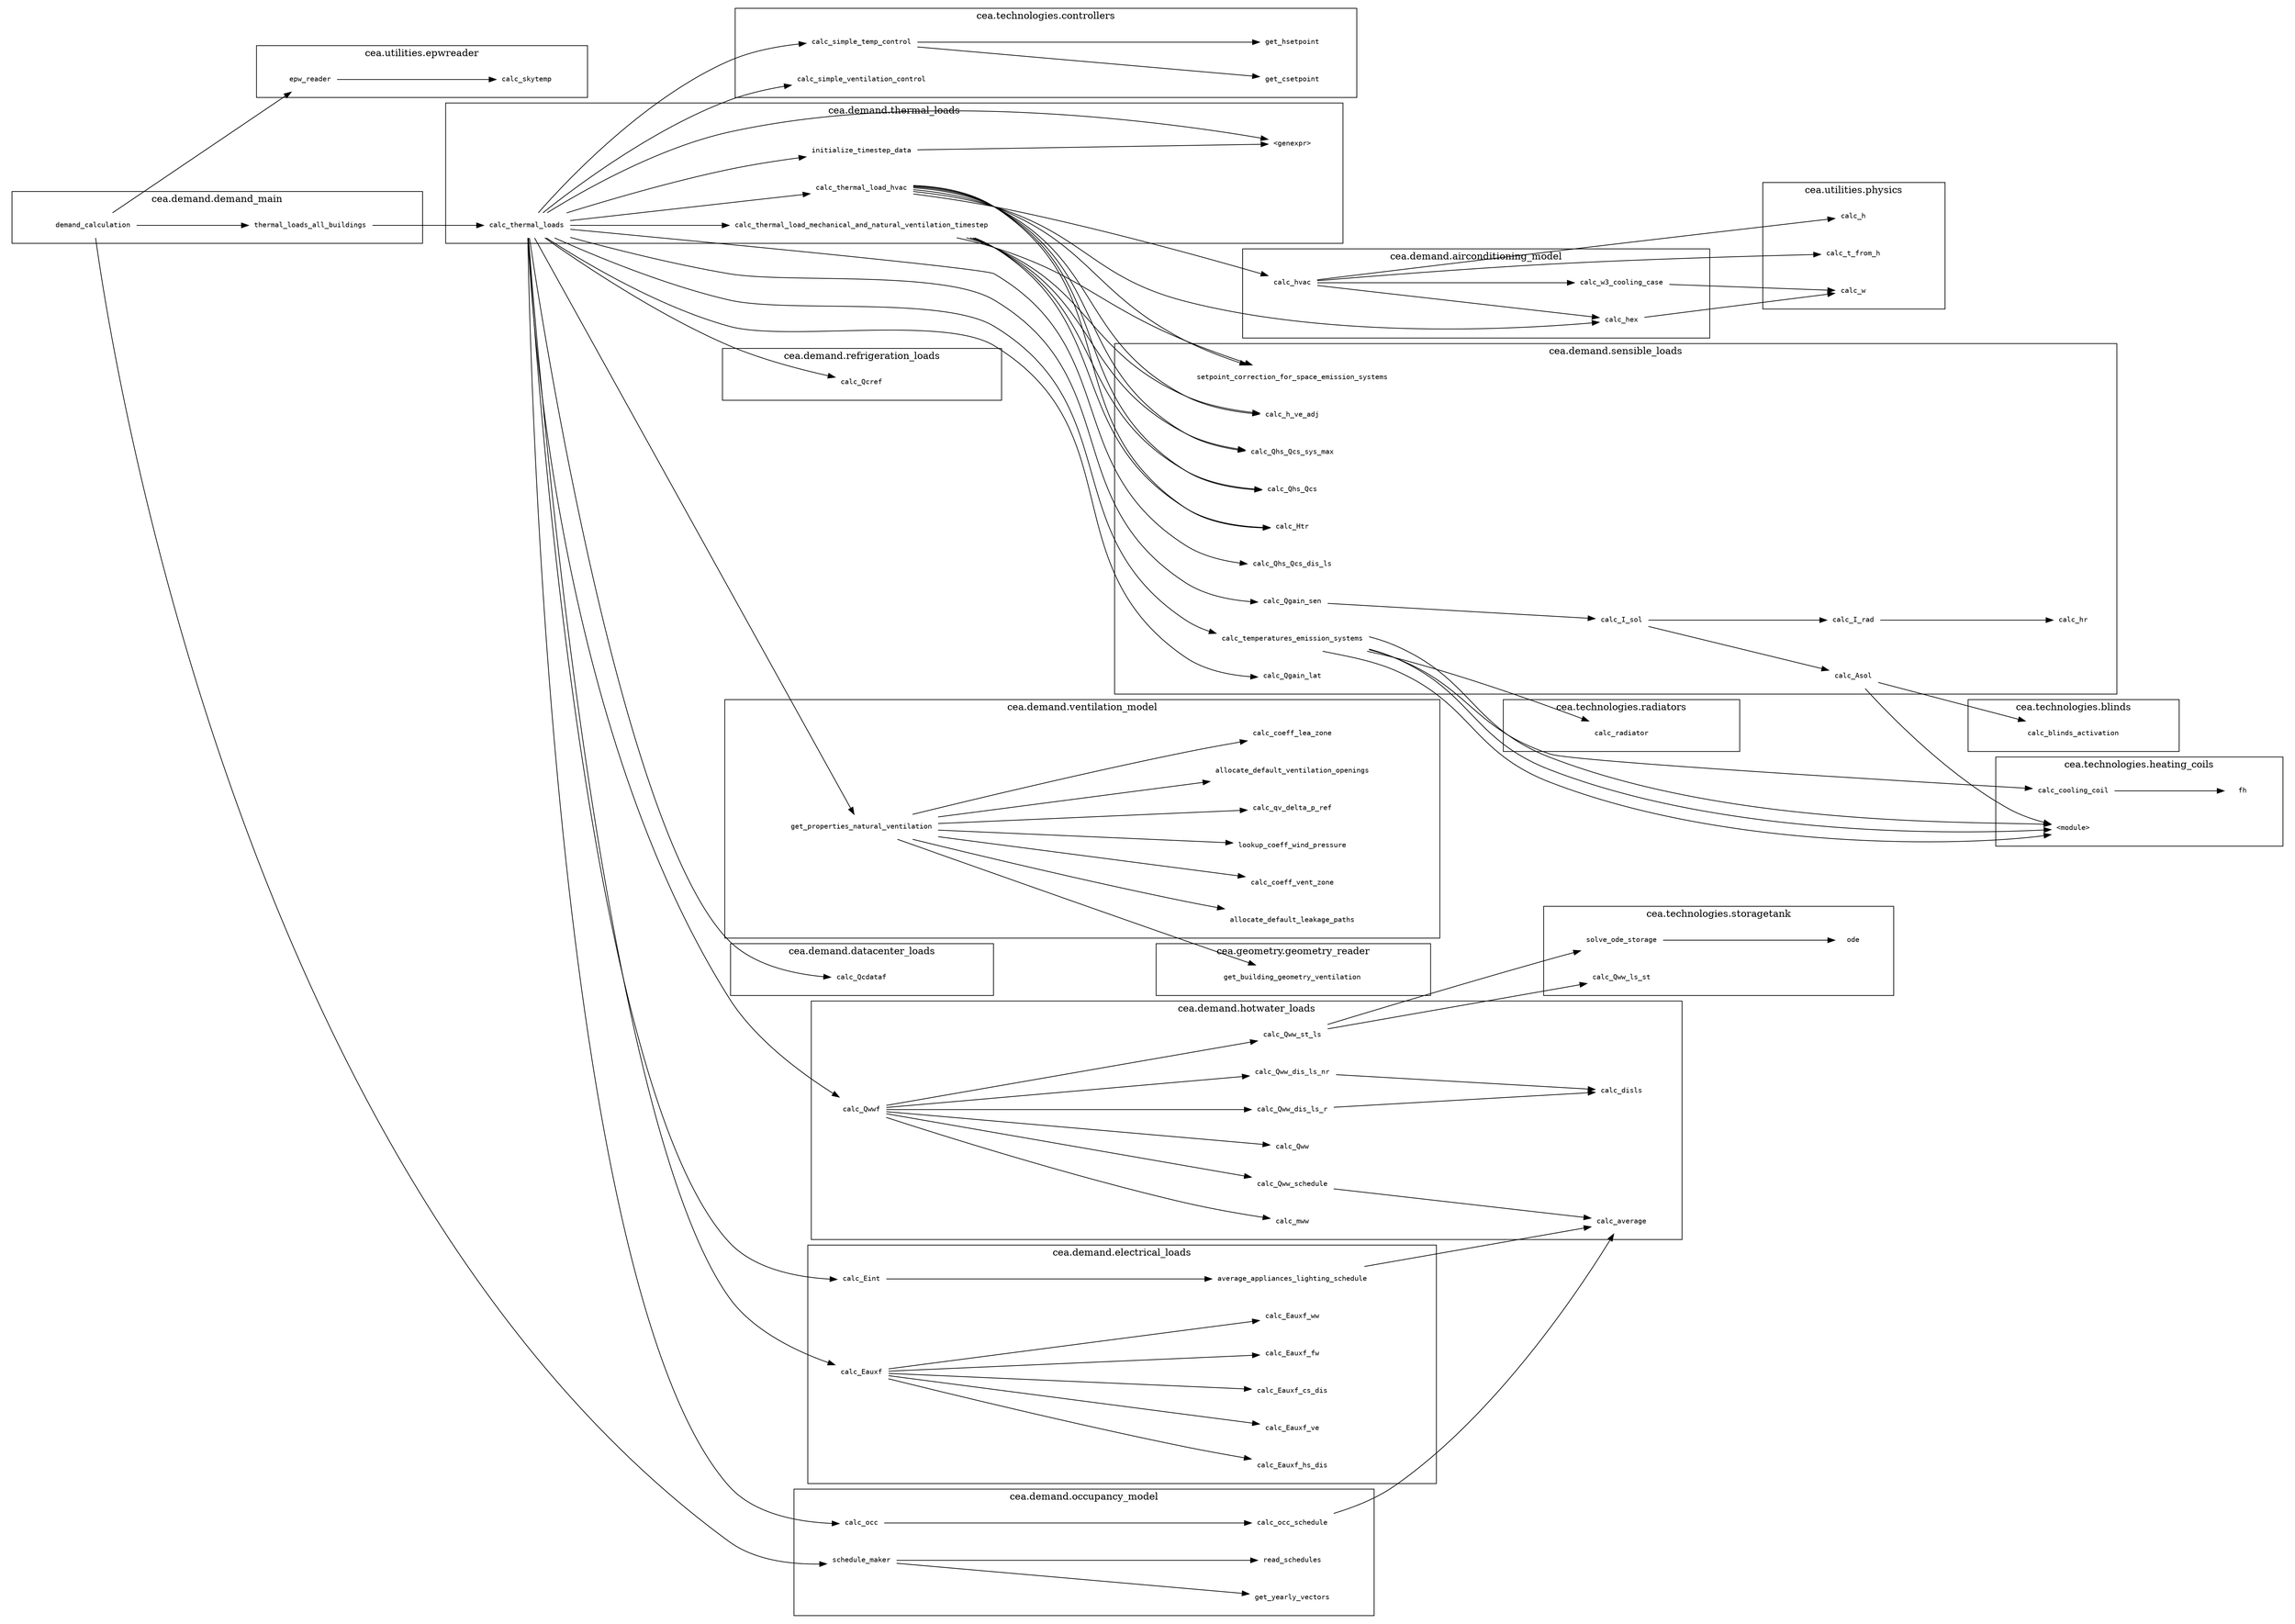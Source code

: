 digraph demand_function_graph {
  rankdir=LR;
  ratio=0.7072135785007072;
  edge[weight=1.2];
  node [shape=plaintext, ranksep=0.7, nodesep=0.7, fontsize=10, fontname=monospace, color=none];
  subgraph "cluster_cea.demand.thermal_loads" {
    "initialize_timestep_data";
    "<genexpr>";
    "calc_thermal_load_mechanical_and_natural_ventilation_timestep";
    "calc_thermal_loads";
    "calc_thermal_load_hvac";
    label="cea.demand.thermal_loads";
  }
  subgraph "cluster_cea.demand.sensible_loads" {
    "calc_I_sol";
    "calc_I_rad";
    "calc_Qhs_Qcs_dis_ls";
    "calc_Asol";
    "calc_temperatures_emission_systems";
    "calc_Htr";
    "calc_hr";
    "calc_Qgain_sen";
    "calc_Qgain_lat";
    "setpoint_correction_for_space_emission_systems";
    "calc_h_ve_adj";
    "calc_Qhs_Qcs_sys_max";
    "calc_Qhs_Qcs";
    label="cea.demand.sensible_loads";
  }
  subgraph "cluster_cea.utilities.epwreader" {
    "calc_skytemp";
    "epw_reader";
    label="cea.utilities.epwreader";
  }
  subgraph "cluster_cea.demand.refrigeration_loads" {
    "calc_Qcref";
    label="cea.demand.refrigeration_loads";
  }
  subgraph "cluster_cea.demand.ventilation_model" {
    "allocate_default_leakage_paths";
    "get_properties_natural_ventilation";
    "calc_coeff_vent_zone";
    "lookup_coeff_wind_pressure";
    "calc_qv_delta_p_ref";
    "allocate_default_ventilation_openings";
    "calc_coeff_lea_zone";
    label="cea.demand.ventilation_model";
  }
  subgraph "cluster_cea.utilities.physics" {
    "calc_h";
    "calc_w";
    "calc_t_from_h";
    label="cea.utilities.physics";
  }
  subgraph "cluster_cea.technologies.heating_coils" {
    "fh";
    "calc_cooling_coil";
    "<module>";
    label="cea.technologies.heating_coils";
  }
  subgraph "cluster_cea.demand.datacenter_loads" {
    "calc_Qcdataf";
    label="cea.demand.datacenter_loads";
  }
  subgraph "cluster_cea.demand.airconditioning_model" {
    "calc_hvac";
    "calc_w3_cooling_case";
    "calc_hex";
    label="cea.demand.airconditioning_model";
  }
  subgraph "cluster_cea.demand.hotwater_loads" {
    "calc_disls";
    "calc_mww";
    "calc_Qww_schedule";
    "calc_Qww";
    "calc_Qwwf";
    "calc_average";
    "calc_Qww_st_ls";
    "calc_Qww_dis_ls_r";
    "calc_Qww_dis_ls_nr";
    label="cea.demand.hotwater_loads";
  }
  subgraph "cluster_cea.geometry.geometry_reader" {
    "get_building_geometry_ventilation";
    label="cea.geometry.geometry_reader";
  }
  subgraph "cluster_cea.technologies.radiators" {
    "calc_radiator";
    "<module>";
    label="cea.technologies.radiators";
  }
  subgraph "cluster_cea.technologies.blinds" {
    "<module>";
    "calc_blinds_activation";
    label="cea.technologies.blinds";
  }
  subgraph "cluster_cea.demand.electrical_loads" {
    "calc_Eauxf_ve";
    "calc_Eauxf_cs_dis";
    "calc_average";
    "calc_Eauxf_fw";
    "calc_Eauxf_ww";
    "average_appliances_lighting_schedule";
    "calc_Eauxf_hs_dis";
    "calc_Eint";
    "calc_Eauxf";
    label="cea.demand.electrical_loads";
  }
  subgraph "cluster_cea.technologies.controllers" {
    "calc_simple_temp_control";
    "get_csetpoint";
    "get_hsetpoint";
    "calc_simple_ventilation_control";
    label="cea.technologies.controllers";
  }
  subgraph "cluster_cea.demand.demand_main" {
    "thermal_loads_all_buildings";
    "demand_calculation";
    label="cea.demand.demand_main";
  }
  subgraph "cluster_cea.technologies.storagetank" {
    "ode";
    "solve_ode_storage";
    "calc_Qww_ls_st";
    label="cea.technologies.storagetank";
  }
  subgraph "cluster_cea.technologies.tabs" {
    "<module>";
    label="cea.technologies.tabs";
  }
  subgraph "cluster_cea.demand.occupancy_model" {
    "schedule_maker";
    "calc_occ";
    "calc_average";
    "get_yearly_vectors";
    "calc_occ_schedule";
    "read_schedules";
    label="cea.demand.occupancy_model";
  }
  "demand_calculation" -> "epw_reader";
  "epw_reader" -> "calc_skytemp";
  "demand_calculation" -> "schedule_maker";
  "schedule_maker" -> "read_schedules";
  "schedule_maker" -> "get_yearly_vectors";
  "demand_calculation" -> "thermal_loads_all_buildings";
  "thermal_loads_all_buildings" -> "calc_thermal_loads";
  "calc_thermal_loads" -> "initialize_timestep_data";
  "initialize_timestep_data" -> "<genexpr>";
  "calc_thermal_loads" -> "calc_occ";
  "calc_occ" -> "calc_occ_schedule";
  "calc_occ_schedule" -> "calc_average";
  "calc_thermal_loads" -> "calc_Eint";
  "calc_Eint" -> "average_appliances_lighting_schedule";
  "average_appliances_lighting_schedule" -> "calc_average";
  "calc_thermal_loads" -> "calc_Qcref";
  "calc_thermal_loads" -> "calc_Qcdataf";
  "calc_thermal_loads" -> "calc_simple_temp_control";
  "calc_simple_temp_control" -> "get_hsetpoint";
  "calc_simple_temp_control" -> "get_csetpoint";
  "calc_thermal_loads" -> "calc_simple_ventilation_control";
  "calc_thermal_loads" -> "calc_Qgain_lat";
  "calc_thermal_loads" -> "get_properties_natural_ventilation";
  "get_properties_natural_ventilation" -> "calc_qv_delta_p_ref";
  "get_properties_natural_ventilation" -> "get_building_geometry_ventilation";
  "get_properties_natural_ventilation" -> "calc_coeff_lea_zone";
  "get_properties_natural_ventilation" -> "allocate_default_leakage_paths";
  "get_properties_natural_ventilation" -> "lookup_coeff_wind_pressure";
  "get_properties_natural_ventilation" -> "calc_coeff_vent_zone";
  "get_properties_natural_ventilation" -> "allocate_default_ventilation_openings";
  "calc_thermal_loads" -> "calc_Qgain_sen";
  "calc_Qgain_sen" -> "calc_I_sol";
  "calc_I_sol" -> "calc_Asol";
  "calc_Asol" -> "<module>";
  "calc_Asol" -> "calc_blinds_activation";
  "calc_I_sol" -> "calc_I_rad";
  "calc_I_rad" -> "calc_hr";
  "calc_thermal_loads" -> "calc_thermal_load_hvac";
  "calc_thermal_load_hvac" -> "setpoint_correction_for_space_emission_systems";
  "calc_thermal_load_hvac" -> "calc_Qhs_Qcs_sys_max";
  "calc_thermal_load_hvac" -> "calc_hex";
  "calc_hex" -> "calc_w";
  "calc_thermal_load_hvac" -> "calc_h_ve_adj";
  "calc_thermal_load_hvac" -> "calc_Htr";
  "calc_thermal_load_hvac" -> "calc_Qhs_Qcs";
  "calc_thermal_load_hvac" -> "calc_hvac";
  "calc_hvac" -> "calc_hex";
  "calc_hvac" -> "calc_h";
  "calc_hvac" -> "calc_t_from_h";
  "calc_hvac" -> "calc_w3_cooling_case";
  "calc_w3_cooling_case" -> "calc_w";
  "calc_thermal_loads" -> "calc_thermal_load_mechanical_and_natural_ventilation_timestep";
  "calc_thermal_load_mechanical_and_natural_ventilation_timestep" -> "setpoint_correction_for_space_emission_systems";
  "calc_thermal_load_mechanical_and_natural_ventilation_timestep" -> "calc_Qhs_Qcs_sys_max";
  "calc_thermal_load_mechanical_and_natural_ventilation_timestep" -> "calc_h_ve_adj";
  "calc_thermal_load_mechanical_and_natural_ventilation_timestep" -> "calc_Htr";
  "calc_thermal_load_mechanical_and_natural_ventilation_timestep" -> "calc_Qhs_Qcs";
  "calc_thermal_loads" -> "calc_Qhs_Qcs_dis_ls";
  "calc_thermal_loads" -> "calc_temperatures_emission_systems";
  "calc_temperatures_emission_systems" -> "<module>";
  "calc_temperatures_emission_systems" -> "<module>";
  "calc_temperatures_emission_systems" -> "<module>";
  "calc_temperatures_emission_systems" -> "calc_radiator";
  "calc_temperatures_emission_systems" -> "calc_cooling_coil";
  "calc_cooling_coil" -> "fh";
  "calc_thermal_loads" -> "calc_Qwwf";
  "calc_Qwwf" -> "calc_Qww_schedule";
  "calc_Qww_schedule" -> "calc_average";
  "calc_Qwwf" -> "calc_mww";
  "calc_Qwwf" -> "calc_Qww";
  "calc_Qwwf" -> "calc_Qww_dis_ls_r";
  "calc_Qww_dis_ls_r" -> "calc_disls";
  "calc_Qwwf" -> "calc_Qww_dis_ls_nr";
  "calc_Qww_dis_ls_nr" -> "calc_disls";
  "calc_Qwwf" -> "calc_Qww_st_ls";
  "calc_Qww_st_ls" -> "calc_Qww_ls_st";
  "calc_Qww_st_ls" -> "solve_ode_storage";
  "solve_ode_storage" -> "ode";
  "calc_thermal_loads" -> "calc_Eauxf";
  "calc_Eauxf" -> "calc_Eauxf_ww";
  "calc_Eauxf" -> "calc_Eauxf_hs_dis";
  "calc_Eauxf" -> "calc_Eauxf_cs_dis";
  "calc_Eauxf" -> "calc_Eauxf_fw";
  "calc_Eauxf" -> "calc_Eauxf_ve";
  "calc_thermal_loads" -> "<genexpr>";
}
